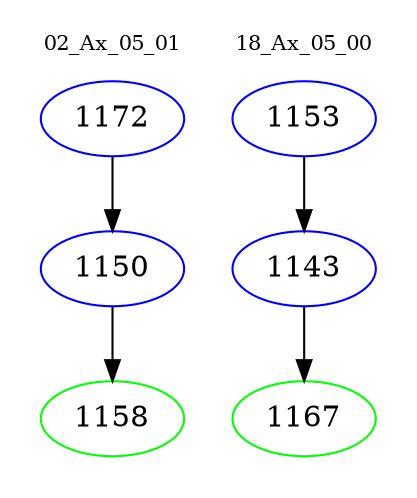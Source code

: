 digraph{
subgraph cluster_0 {
color = white
label = "02_Ax_05_01";
fontsize=10;
T0_1172 [label="1172", color="blue"]
T0_1172 -> T0_1150 [color="black"]
T0_1150 [label="1150", color="blue"]
T0_1150 -> T0_1158 [color="black"]
T0_1158 [label="1158", color="green"]
}
subgraph cluster_1 {
color = white
label = "18_Ax_05_00";
fontsize=10;
T1_1153 [label="1153", color="blue"]
T1_1153 -> T1_1143 [color="black"]
T1_1143 [label="1143", color="blue"]
T1_1143 -> T1_1167 [color="black"]
T1_1167 [label="1167", color="green"]
}
}
